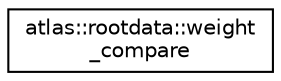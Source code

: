 digraph "Graphical Class Hierarchy"
{
  edge [fontname="Helvetica",fontsize="10",labelfontname="Helvetica",labelfontsize="10"];
  node [fontname="Helvetica",fontsize="10",shape=record];
  rankdir="LR";
  Node1 [label="atlas::rootdata::weight\l_compare",height=0.2,width=0.4,color="black", fillcolor="white", style="filled",URL="$classatlas_1_1rootdata_1_1weight__compare.html"];
}
